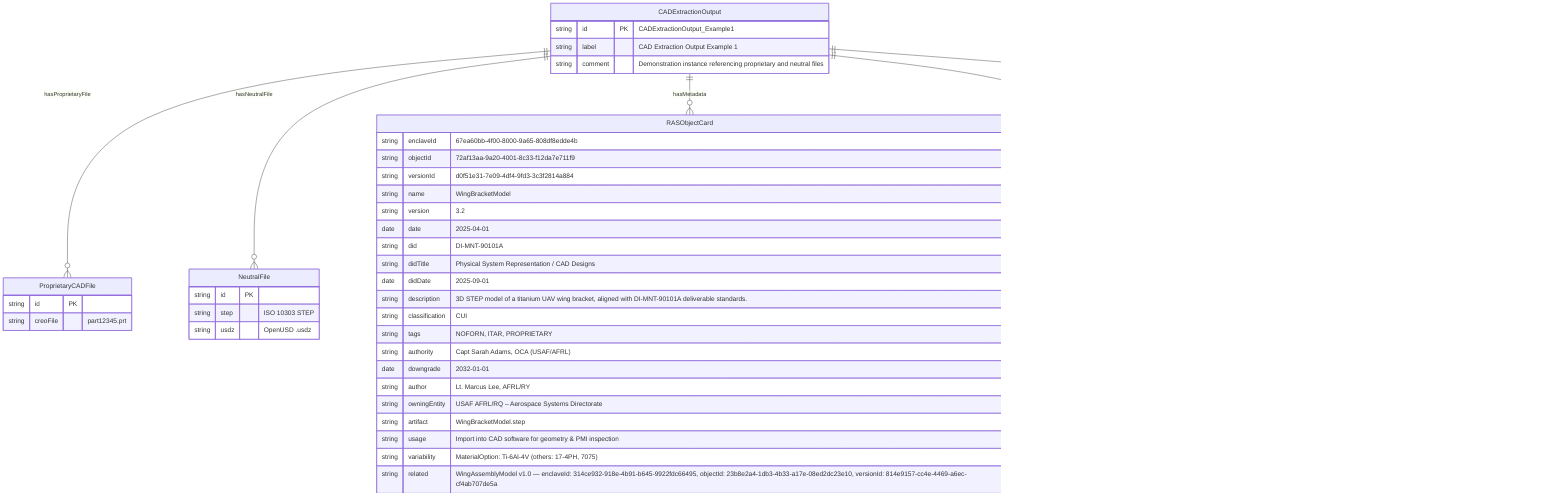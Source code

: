 erDiagram
    CADExtractionOutput ||--o{ ProprietaryCADFile : hasProprietaryFile
    CADExtractionOutput ||--o{ NeutralFile : hasNeutralFile
    CADExtractionOutput ||--o{ RASObjectCard : hasMetadata
    CADExtractionOutput ||--o{ ApplicableStandard : hasApplicableStandard
    CADExtractionOutput ||--o{ CriticalDataField : hasCriticalDataField

    CADExtractionOutput {
        string id PK "CADExtractionOutput_Example1"
        string label "CAD Extraction Output Example 1"
        string comment "Demonstration instance referencing proprietary and neutral files"
    }

    ProprietaryCADFile {
        string id PK
        string creoFile "part12345.prt"
    }

    NeutralFile {
        string id PK
        string step "ISO 10303 STEP"
        string usdz "OpenUSD .usdz"
    }

    RASObjectCard {
        string enclaveId "67ea60bb-4f00-8000-9a65-808df8edde4b"
        string objectId "72af13aa-9a20-4001-8c33-f12da7e711f9"
        string versionId "d0f51e31-7e09-4df4-9fd3-3c3f2814a884"

        string name "WingBracketModel"
        string version "3.2"
        date date "2025-04-01"

        string did "DI-MNT-90101A"
        string didTitle "Physical System Representation / CAD Designs"
        date didDate "2025-09-01"

        string description "3D STEP model of a titanium UAV wing bracket, aligned with DI-MNT-90101A deliverable standards."

        string classification "CUI"
        string tags "NOFORN, ITAR, PROPRIETARY"
        string authority "Capt Sarah Adams, OCA (USAF/AFRL) <sarah.adams.4@us.af.mil>"
        date downgrade "2032-01-01"

        string author "Lt. Marcus Lee, AFRL/RY <marcus.lee.7@us.af.mil>"
        string owningEntity "USAF AFRL/RQ – Aerospace Systems Directorate"

        string artifact "WingBracketModel.step"
        string usage "Import into CAD software for geometry & PMI inspection"

        string variability "MaterialOption: Ti-6Al-4V (others: 17-4PH, 7075)"

        string related "WingAssemblyModel v1.0 — enclaveId: 314ce932-918e-4b91-b645-9922fdc66495, objectId: 23b8e2a4-1db3-4b33-a17e-08ed2dc23e10, versionId: 814e9157-cc4e-4469-a6ec-cf4ab707de5a"
    }

    ApplicableStandard {
        string id PK
        string stepStandard "ISO 10303 (STEP)"
        string asmeStandard "ASME Y14.41 (3D Annotations)"
    }

    CriticalDataField {
        string id PK
        float mass "Total mass in kg"
        float volume "Volume in cubic cm"
        float density "Material density in g/cm^3"
        string boundingBox "XYZ dimensions in mm"
        string materialName "Ti-6Al-4V"
        float yieldStrength "Yield strength in MPa"
        float tensileStrength "Ultimate tensile strength in MPa"
        float hardness "Material hardness (Rockwell, Brinell, etc.)"
        array bom "List of components in the bill of materials"
    }
